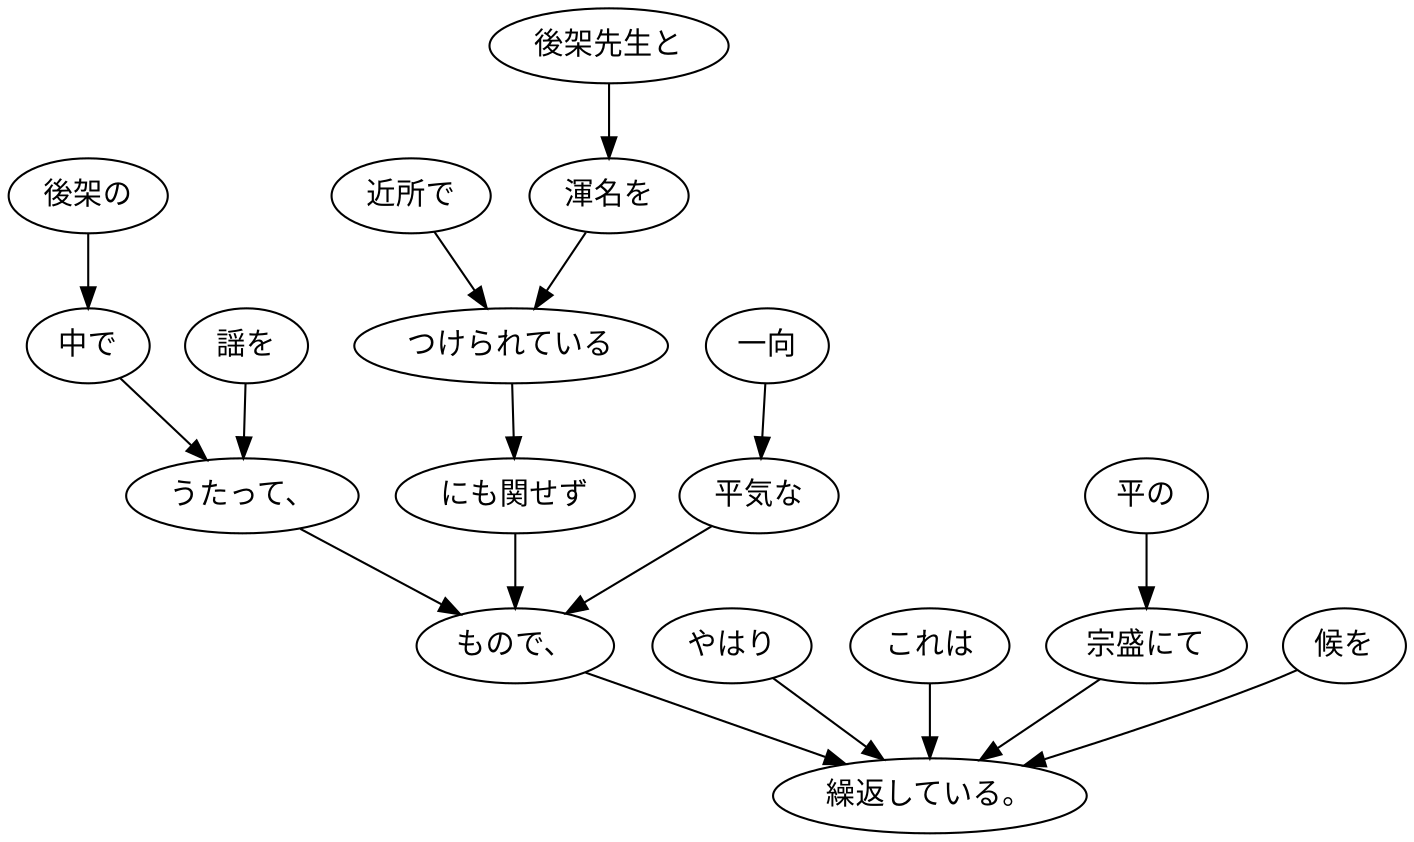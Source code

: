 digraph graph124 {
	node0 [label="後架の"];
	node1 [label="中で"];
	node2 [label="謡を"];
	node3 [label="うたって、"];
	node4 [label="近所で"];
	node5 [label="後架先生と"];
	node6 [label="渾名を"];
	node7 [label="つけられている"];
	node8 [label="にも関せず"];
	node9 [label="一向"];
	node10 [label="平気な"];
	node11 [label="もので、"];
	node12 [label="やはり"];
	node13 [label="これは"];
	node14 [label="平の"];
	node15 [label="宗盛にて"];
	node16 [label="候を"];
	node17 [label="繰返している。"];
	node0 -> node1;
	node1 -> node3;
	node2 -> node3;
	node3 -> node11;
	node4 -> node7;
	node5 -> node6;
	node6 -> node7;
	node7 -> node8;
	node8 -> node11;
	node9 -> node10;
	node10 -> node11;
	node11 -> node17;
	node12 -> node17;
	node13 -> node17;
	node14 -> node15;
	node15 -> node17;
	node16 -> node17;
}
